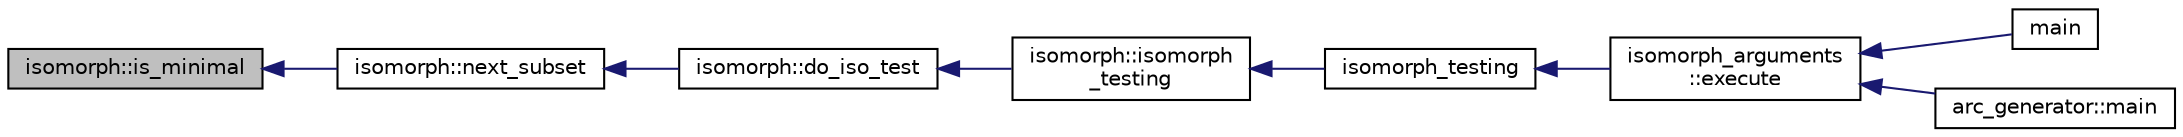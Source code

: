 digraph "isomorph::is_minimal"
{
  edge [fontname="Helvetica",fontsize="10",labelfontname="Helvetica",labelfontsize="10"];
  node [fontname="Helvetica",fontsize="10",shape=record];
  rankdir="LR";
  Node7058 [label="isomorph::is_minimal",height=0.2,width=0.4,color="black", fillcolor="grey75", style="filled", fontcolor="black"];
  Node7058 -> Node7059 [dir="back",color="midnightblue",fontsize="10",style="solid",fontname="Helvetica"];
  Node7059 [label="isomorph::next_subset",height=0.2,width=0.4,color="black", fillcolor="white", style="filled",URL="$d3/d5f/classisomorph.html#a9e5876d214f75b10f9b301115ed80002"];
  Node7059 -> Node7060 [dir="back",color="midnightblue",fontsize="10",style="solid",fontname="Helvetica"];
  Node7060 [label="isomorph::do_iso_test",height=0.2,width=0.4,color="black", fillcolor="white", style="filled",URL="$d3/d5f/classisomorph.html#a51fc3bf5cc3a99282a489b2df37ee24e"];
  Node7060 -> Node7061 [dir="back",color="midnightblue",fontsize="10",style="solid",fontname="Helvetica"];
  Node7061 [label="isomorph::isomorph\l_testing",height=0.2,width=0.4,color="black", fillcolor="white", style="filled",URL="$d3/d5f/classisomorph.html#ad7945ec94ba0ba16953482edfaa4da6e"];
  Node7061 -> Node7062 [dir="back",color="midnightblue",fontsize="10",style="solid",fontname="Helvetica"];
  Node7062 [label="isomorph_testing",height=0.2,width=0.4,color="black", fillcolor="white", style="filled",URL="$d4/d7e/isomorph__global_8_c.html#a5a73cbe9f89c4727f086482ee2d238f9"];
  Node7062 -> Node7063 [dir="back",color="midnightblue",fontsize="10",style="solid",fontname="Helvetica"];
  Node7063 [label="isomorph_arguments\l::execute",height=0.2,width=0.4,color="black", fillcolor="white", style="filled",URL="$d5/de4/classisomorph__arguments.html#aa85e472d14906abdd5672dc66027583e"];
  Node7063 -> Node7064 [dir="back",color="midnightblue",fontsize="10",style="solid",fontname="Helvetica"];
  Node7064 [label="main",height=0.2,width=0.4,color="black", fillcolor="white", style="filled",URL="$d1/d5e/blt__main_8_c.html#a217dbf8b442f20279ea00b898af96f52"];
  Node7063 -> Node7065 [dir="back",color="midnightblue",fontsize="10",style="solid",fontname="Helvetica"];
  Node7065 [label="arc_generator::main",height=0.2,width=0.4,color="black", fillcolor="white", style="filled",URL="$d4/d21/classarc__generator.html#ad80140b51b165dad1fe6ab232be7829a"];
}
